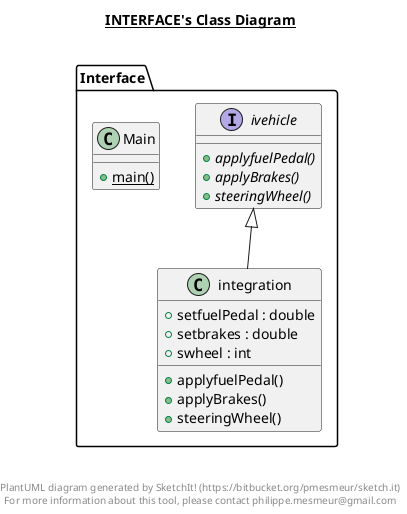 @startuml

title __INTERFACE's Class Diagram__\n

  package Interface {
    class Main {
        {static} + main()
    }
  }
  

  package Interface {
    class integration {
        + setfuelPedal : double
        + setbrakes : double
        + swheel : int
        + applyfuelPedal()
        + applyBrakes()
        + steeringWheel()
    }
  }
  

  package Interface {
    interface ivehicle {
        {abstract} + applyfuelPedal()
        {abstract} + applyBrakes()
        {abstract} + steeringWheel()
    }
  }
  

  integration -up-|> ivehicle


right footer


PlantUML diagram generated by SketchIt! (https://bitbucket.org/pmesmeur/sketch.it)
For more information about this tool, please contact philippe.mesmeur@gmail.com
endfooter

@enduml
